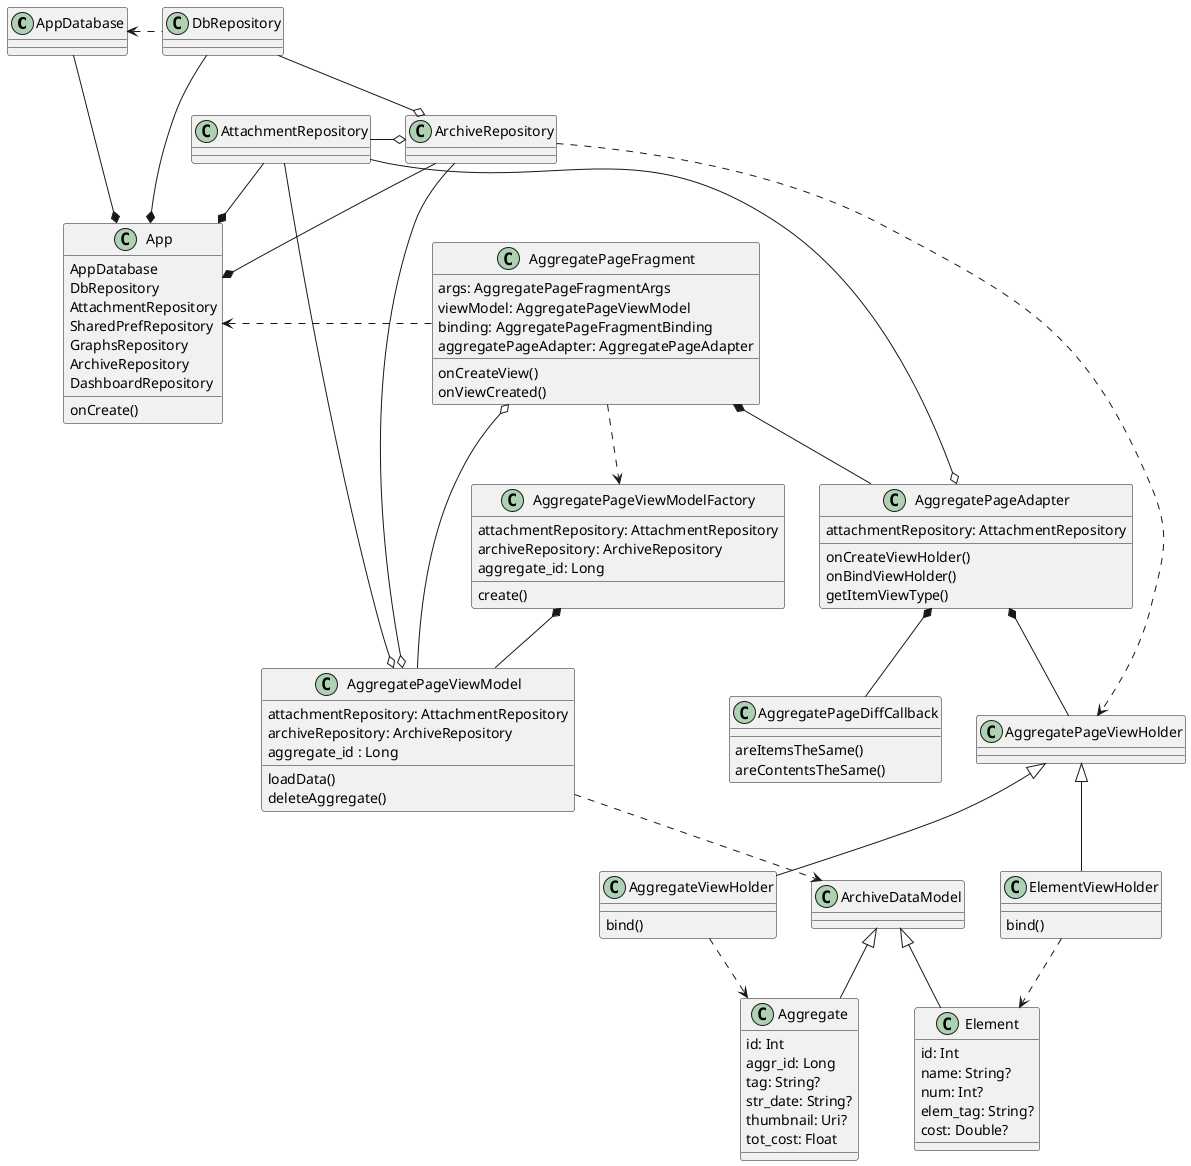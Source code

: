 @startuml
'https://plantuml.com/class-diagram

class AppDatabase
{


}

class DbRepository {

}

class AttachmentRepository {

}

class ArchiveRepository
{

}


class App {
    AppDatabase
    DbRepository
    AttachmentRepository
    SharedPrefRepository
    GraphsRepository
    ArchiveRepository
    DashboardRepository
    onCreate()
}

AppDatabase ---* App
DbRepository ---* App
AttachmentRepository --* App
ArchiveRepository --* App

AppDatabase <. DbRepository
DbRepository -o ArchiveRepository
AttachmentRepository -o ArchiveRepository


App <. AggregatePageFragment


class AggregatePageFragment
{
    args: AggregatePageFragmentArgs
    viewModel: AggregatePageViewModel
    binding: AggregatePageFragmentBinding
    aggregatePageAdapter: AggregatePageAdapter
    onCreateView()
    onViewCreated()
}

class AggregatePageAdapter
{
    attachmentRepository: AttachmentRepository
    onCreateViewHolder()
    onBindViewHolder()
    getItemViewType()
}

AttachmentRepository ---o AggregatePageAdapter
AggregatePageFragment *-- AggregatePageAdapter

class AggregatePageViewModelFactory
{
    attachmentRepository: AttachmentRepository
    archiveRepository: ArchiveRepository
    aggregate_id: Long
    create()
}


class AggregatePageViewModel
{
    attachmentRepository: AttachmentRepository
    archiveRepository: ArchiveRepository
    aggregate_id : Long
    loadData()
    deleteAggregate()
}

AggregatePageFragment ..> AggregatePageViewModelFactory
AggregatePageViewModelFactory *-- AggregatePageViewModel
AggregatePageFragment o--- AggregatePageViewModel

AttachmentRepository ---o AggregatePageViewModel
ArchiveRepository ---o AggregatePageViewModel

class AggregatePageDiffCallback
{
    areItemsTheSame()
    areContentsTheSame()
}



class AggregatePageViewHolder
{
}


AggregatePageAdapter *-- AggregatePageDiffCallback
AggregatePageAdapter *-- AggregatePageViewHolder

class AggregateViewHolder
{
    bind()
}

class ElementViewHolder
{
    bind()
}

AggregatePageViewHolder <|- AggregateViewHolder
AggregatePageViewHolder <|- ElementViewHolder

class ArchiveDataModel

class Aggregate
{
    id: Int
    aggr_id: Long
    tag: String?
    str_date: String?
    thumbnail: Uri?
    tot_cost: Float
}

class Element{
    id: Int
    name: String?
    num: Int?
    elem_tag: String?
    cost: Double?
}

ArchiveDataModel <|-- Aggregate
ArchiveDataModel <|-- Element

AggregateViewHolder ..> Aggregate
ElementViewHolder ..> Element

AggregatePageViewModel ..> ArchiveDataModel
ArchiveRepository ...> AggregatePageViewHolder

@enduml